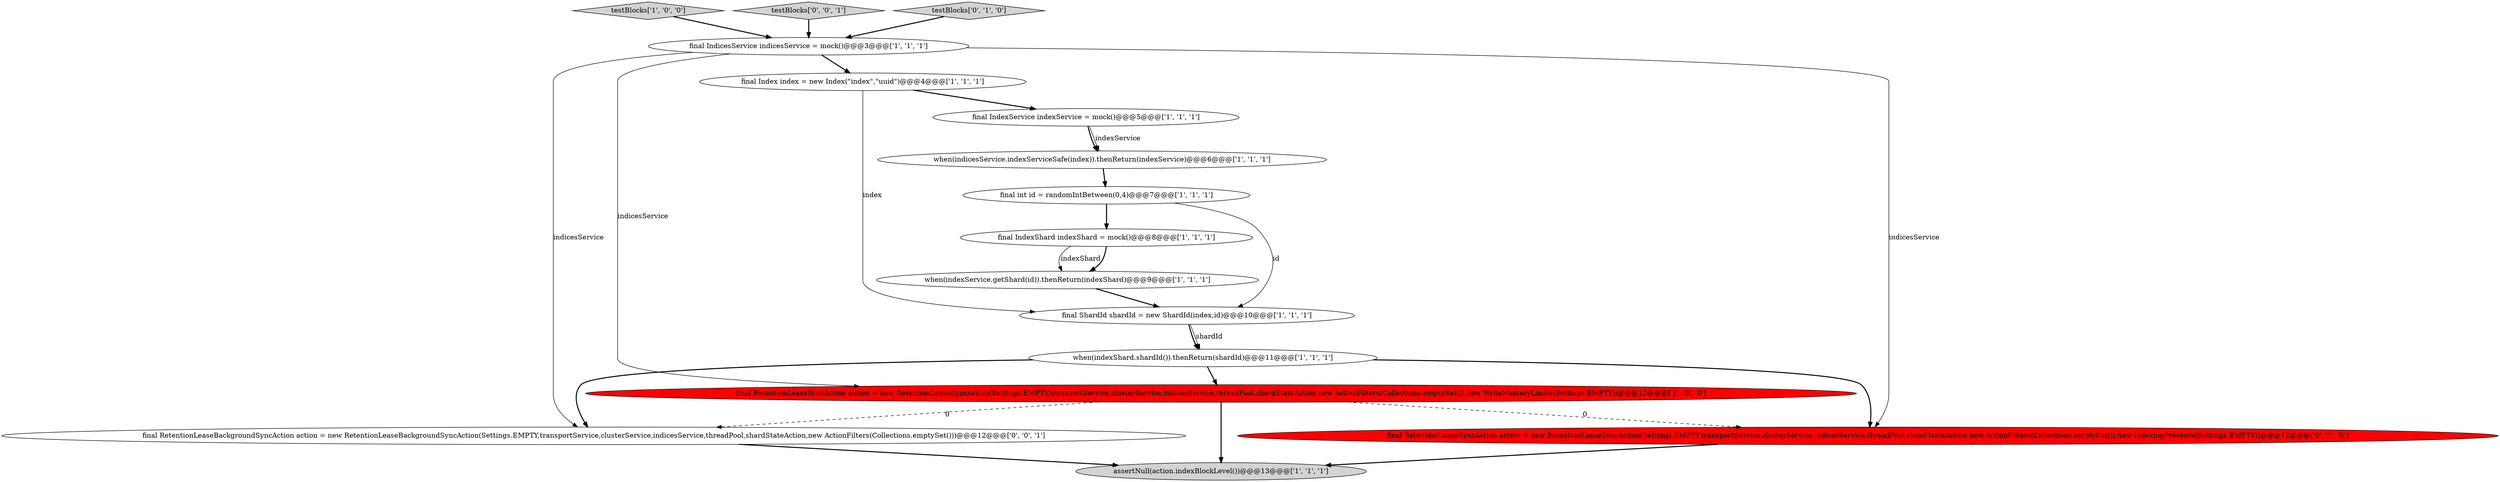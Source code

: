 digraph {
10 [style = filled, label = "final int id = randomIntBetween(0,4)@@@7@@@['1', '1', '1']", fillcolor = white, shape = ellipse image = "AAA0AAABBB1BBB"];
8 [style = filled, label = "final IndexService indexService = mock()@@@5@@@['1', '1', '1']", fillcolor = white, shape = ellipse image = "AAA0AAABBB1BBB"];
7 [style = filled, label = "testBlocks['1', '0', '0']", fillcolor = lightgray, shape = diamond image = "AAA0AAABBB1BBB"];
1 [style = filled, label = "when(indexShard.shardId()).thenReturn(shardId)@@@11@@@['1', '1', '1']", fillcolor = white, shape = ellipse image = "AAA0AAABBB1BBB"];
3 [style = filled, label = "final ShardId shardId = new ShardId(index,id)@@@10@@@['1', '1', '1']", fillcolor = white, shape = ellipse image = "AAA0AAABBB1BBB"];
6 [style = filled, label = "final RetentionLeaseSyncAction action = new RetentionLeaseSyncAction(Settings.EMPTY,transportService,clusterService,indicesService,threadPool,shardStateAction,new ActionFilters(Collections.emptySet()),new WriteMemoryLimits(Settings.EMPTY))@@@12@@@['1', '0', '0']", fillcolor = red, shape = ellipse image = "AAA1AAABBB1BBB"];
12 [style = filled, label = "final RetentionLeaseSyncAction action = new RetentionLeaseSyncAction(Settings.EMPTY,transportService,clusterService,indicesService,threadPool,shardStateAction,new ActionFilters(Collections.emptySet()),new IndexingPressure(Settings.EMPTY))@@@12@@@['0', '1', '0']", fillcolor = red, shape = ellipse image = "AAA1AAABBB2BBB"];
2 [style = filled, label = "final IndexShard indexShard = mock()@@@8@@@['1', '1', '1']", fillcolor = white, shape = ellipse image = "AAA0AAABBB1BBB"];
15 [style = filled, label = "testBlocks['0', '0', '1']", fillcolor = lightgray, shape = diamond image = "AAA0AAABBB3BBB"];
5 [style = filled, label = "final IndicesService indicesService = mock()@@@3@@@['1', '1', '1']", fillcolor = white, shape = ellipse image = "AAA0AAABBB1BBB"];
9 [style = filled, label = "assertNull(action.indexBlockLevel())@@@13@@@['1', '1', '1']", fillcolor = lightgray, shape = ellipse image = "AAA0AAABBB1BBB"];
13 [style = filled, label = "testBlocks['0', '1', '0']", fillcolor = lightgray, shape = diamond image = "AAA0AAABBB2BBB"];
11 [style = filled, label = "when(indexService.getShard(id)).thenReturn(indexShard)@@@9@@@['1', '1', '1']", fillcolor = white, shape = ellipse image = "AAA0AAABBB1BBB"];
0 [style = filled, label = "final Index index = new Index(\"index\",\"uuid\")@@@4@@@['1', '1', '1']", fillcolor = white, shape = ellipse image = "AAA0AAABBB1BBB"];
14 [style = filled, label = "final RetentionLeaseBackgroundSyncAction action = new RetentionLeaseBackgroundSyncAction(Settings.EMPTY,transportService,clusterService,indicesService,threadPool,shardStateAction,new ActionFilters(Collections.emptySet()))@@@12@@@['0', '0', '1']", fillcolor = white, shape = ellipse image = "AAA0AAABBB3BBB"];
4 [style = filled, label = "when(indicesService.indexServiceSafe(index)).thenReturn(indexService)@@@6@@@['1', '1', '1']", fillcolor = white, shape = ellipse image = "AAA0AAABBB1BBB"];
4->10 [style = bold, label=""];
8->4 [style = solid, label="indexService"];
10->3 [style = solid, label="id"];
3->1 [style = bold, label=""];
2->11 [style = solid, label="indexShard"];
0->3 [style = solid, label="index"];
5->12 [style = solid, label="indicesService"];
6->14 [style = dashed, label="0"];
12->9 [style = bold, label=""];
15->5 [style = bold, label=""];
6->12 [style = dashed, label="0"];
5->6 [style = solid, label="indicesService"];
7->5 [style = bold, label=""];
1->6 [style = bold, label=""];
5->0 [style = bold, label=""];
11->3 [style = bold, label=""];
5->14 [style = solid, label="indicesService"];
0->8 [style = bold, label=""];
1->12 [style = bold, label=""];
13->5 [style = bold, label=""];
3->1 [style = solid, label="shardId"];
14->9 [style = bold, label=""];
10->2 [style = bold, label=""];
1->14 [style = bold, label=""];
8->4 [style = bold, label=""];
6->9 [style = bold, label=""];
2->11 [style = bold, label=""];
}
